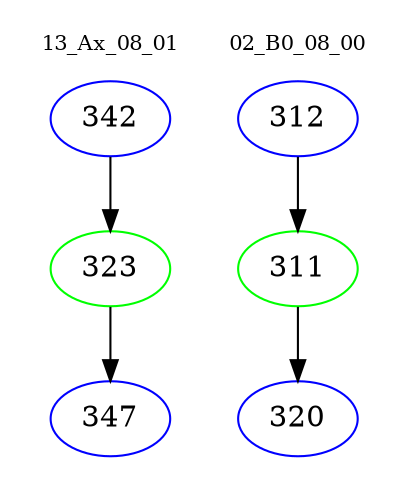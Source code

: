 digraph{
subgraph cluster_0 {
color = white
label = "13_Ax_08_01";
fontsize=10;
T0_342 [label="342", color="blue"]
T0_342 -> T0_323 [color="black"]
T0_323 [label="323", color="green"]
T0_323 -> T0_347 [color="black"]
T0_347 [label="347", color="blue"]
}
subgraph cluster_1 {
color = white
label = "02_B0_08_00";
fontsize=10;
T1_312 [label="312", color="blue"]
T1_312 -> T1_311 [color="black"]
T1_311 [label="311", color="green"]
T1_311 -> T1_320 [color="black"]
T1_320 [label="320", color="blue"]
}
}
